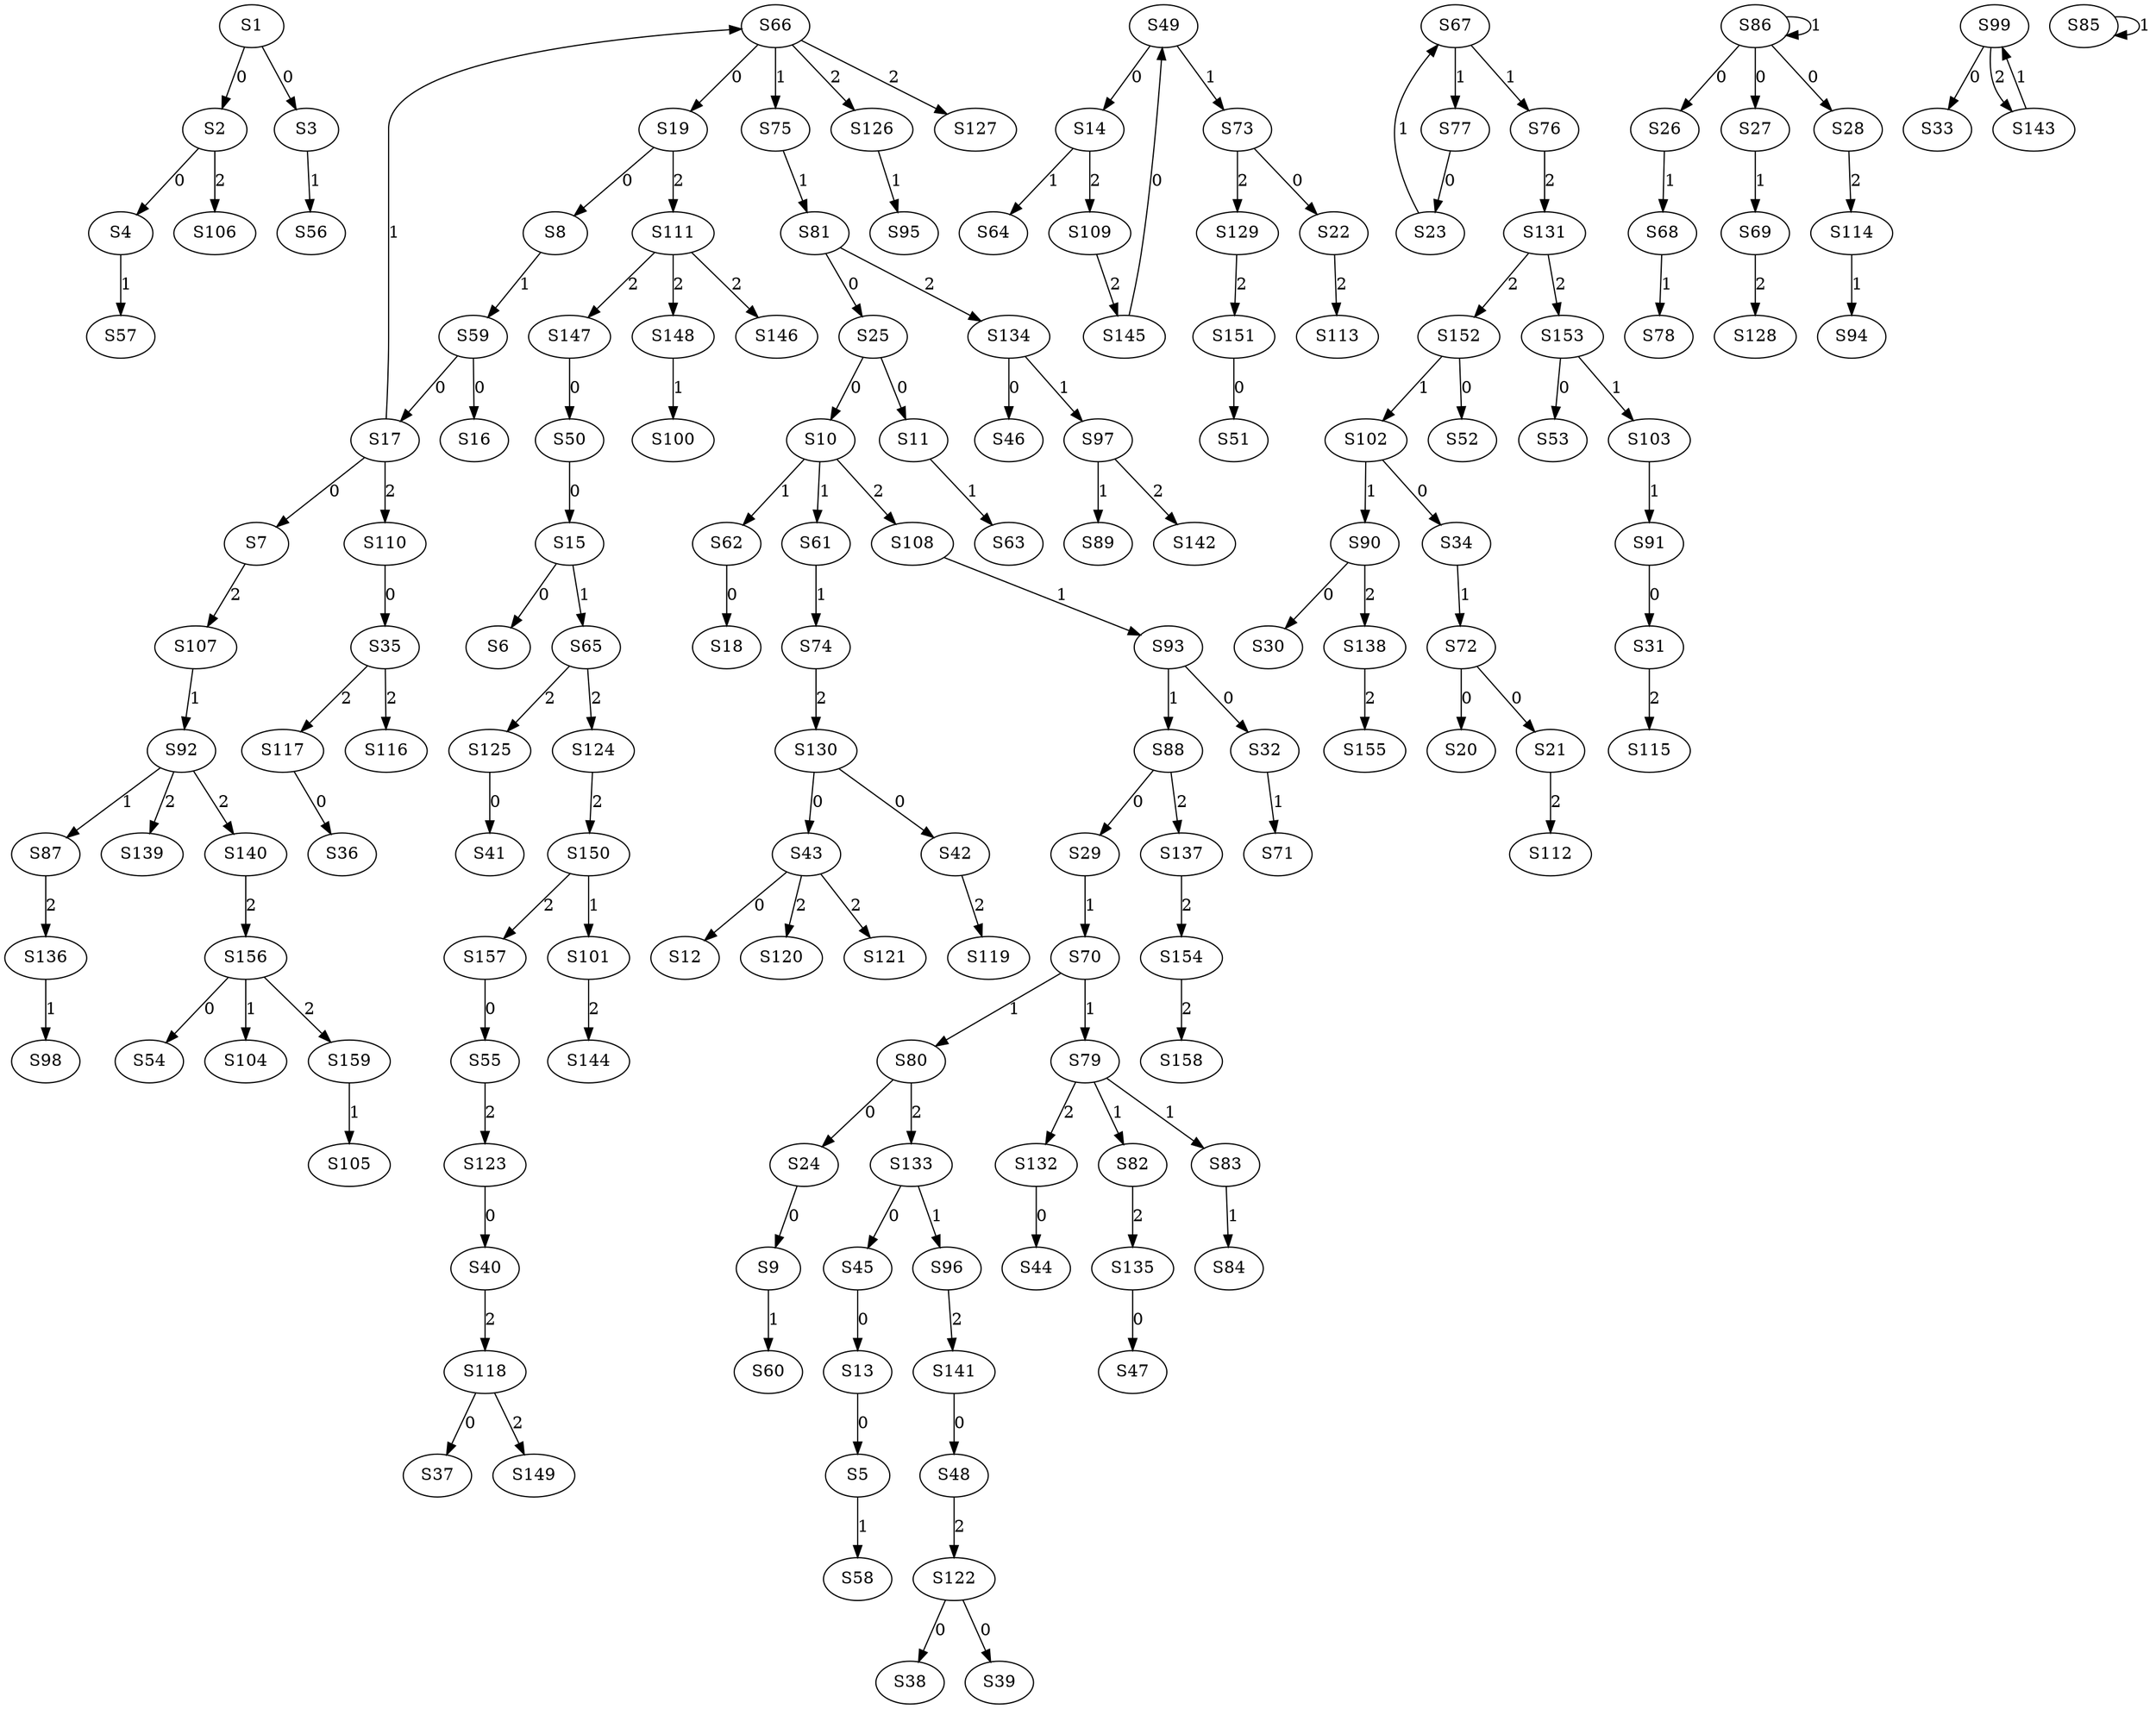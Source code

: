 strict digraph {
	S1 -> S2 [ label = 0 ];
	S1 -> S3 [ label = 0 ];
	S2 -> S4 [ label = 0 ];
	S13 -> S5 [ label = 0 ];
	S15 -> S6 [ label = 0 ];
	S17 -> S7 [ label = 0 ];
	S19 -> S8 [ label = 0 ];
	S24 -> S9 [ label = 0 ];
	S25 -> S10 [ label = 0 ];
	S25 -> S11 [ label = 0 ];
	S43 -> S12 [ label = 0 ];
	S45 -> S13 [ label = 0 ];
	S49 -> S14 [ label = 0 ];
	S50 -> S15 [ label = 0 ];
	S59 -> S16 [ label = 0 ];
	S59 -> S17 [ label = 0 ];
	S62 -> S18 [ label = 0 ];
	S66 -> S19 [ label = 0 ];
	S72 -> S20 [ label = 0 ];
	S72 -> S21 [ label = 0 ];
	S73 -> S22 [ label = 0 ];
	S77 -> S23 [ label = 0 ];
	S80 -> S24 [ label = 0 ];
	S81 -> S25 [ label = 0 ];
	S86 -> S26 [ label = 0 ];
	S86 -> S27 [ label = 0 ];
	S86 -> S28 [ label = 0 ];
	S88 -> S29 [ label = 0 ];
	S90 -> S30 [ label = 0 ];
	S91 -> S31 [ label = 0 ];
	S93 -> S32 [ label = 0 ];
	S99 -> S33 [ label = 0 ];
	S102 -> S34 [ label = 0 ];
	S110 -> S35 [ label = 0 ];
	S117 -> S36 [ label = 0 ];
	S118 -> S37 [ label = 0 ];
	S122 -> S38 [ label = 0 ];
	S122 -> S39 [ label = 0 ];
	S123 -> S40 [ label = 0 ];
	S125 -> S41 [ label = 0 ];
	S130 -> S42 [ label = 0 ];
	S130 -> S43 [ label = 0 ];
	S132 -> S44 [ label = 0 ];
	S133 -> S45 [ label = 0 ];
	S134 -> S46 [ label = 0 ];
	S135 -> S47 [ label = 0 ];
	S141 -> S48 [ label = 0 ];
	S145 -> S49 [ label = 0 ];
	S147 -> S50 [ label = 0 ];
	S151 -> S51 [ label = 0 ];
	S152 -> S52 [ label = 0 ];
	S153 -> S53 [ label = 0 ];
	S156 -> S54 [ label = 0 ];
	S157 -> S55 [ label = 0 ];
	S3 -> S56 [ label = 1 ];
	S4 -> S57 [ label = 1 ];
	S5 -> S58 [ label = 1 ];
	S8 -> S59 [ label = 1 ];
	S9 -> S60 [ label = 1 ];
	S10 -> S61 [ label = 1 ];
	S10 -> S62 [ label = 1 ];
	S11 -> S63 [ label = 1 ];
	S14 -> S64 [ label = 1 ];
	S15 -> S65 [ label = 1 ];
	S17 -> S66 [ label = 1 ];
	S23 -> S67 [ label = 1 ];
	S26 -> S68 [ label = 1 ];
	S27 -> S69 [ label = 1 ];
	S29 -> S70 [ label = 1 ];
	S32 -> S71 [ label = 1 ];
	S34 -> S72 [ label = 1 ];
	S49 -> S73 [ label = 1 ];
	S61 -> S74 [ label = 1 ];
	S66 -> S75 [ label = 1 ];
	S67 -> S76 [ label = 1 ];
	S67 -> S77 [ label = 1 ];
	S68 -> S78 [ label = 1 ];
	S70 -> S79 [ label = 1 ];
	S70 -> S80 [ label = 1 ];
	S75 -> S81 [ label = 1 ];
	S79 -> S82 [ label = 1 ];
	S79 -> S83 [ label = 1 ];
	S83 -> S84 [ label = 1 ];
	S85 -> S85 [ label = 1 ];
	S86 -> S86 [ label = 1 ];
	S92 -> S87 [ label = 1 ];
	S93 -> S88 [ label = 1 ];
	S97 -> S89 [ label = 1 ];
	S102 -> S90 [ label = 1 ];
	S103 -> S91 [ label = 1 ];
	S107 -> S92 [ label = 1 ];
	S108 -> S93 [ label = 1 ];
	S114 -> S94 [ label = 1 ];
	S126 -> S95 [ label = 1 ];
	S133 -> S96 [ label = 1 ];
	S134 -> S97 [ label = 1 ];
	S136 -> S98 [ label = 1 ];
	S143 -> S99 [ label = 1 ];
	S148 -> S100 [ label = 1 ];
	S150 -> S101 [ label = 1 ];
	S152 -> S102 [ label = 1 ];
	S153 -> S103 [ label = 1 ];
	S156 -> S104 [ label = 1 ];
	S159 -> S105 [ label = 1 ];
	S2 -> S106 [ label = 2 ];
	S7 -> S107 [ label = 2 ];
	S10 -> S108 [ label = 2 ];
	S14 -> S109 [ label = 2 ];
	S17 -> S110 [ label = 2 ];
	S19 -> S111 [ label = 2 ];
	S21 -> S112 [ label = 2 ];
	S22 -> S113 [ label = 2 ];
	S28 -> S114 [ label = 2 ];
	S31 -> S115 [ label = 2 ];
	S35 -> S116 [ label = 2 ];
	S35 -> S117 [ label = 2 ];
	S40 -> S118 [ label = 2 ];
	S42 -> S119 [ label = 2 ];
	S43 -> S120 [ label = 2 ];
	S43 -> S121 [ label = 2 ];
	S48 -> S122 [ label = 2 ];
	S55 -> S123 [ label = 2 ];
	S65 -> S124 [ label = 2 ];
	S65 -> S125 [ label = 2 ];
	S66 -> S126 [ label = 2 ];
	S66 -> S127 [ label = 2 ];
	S69 -> S128 [ label = 2 ];
	S73 -> S129 [ label = 2 ];
	S74 -> S130 [ label = 2 ];
	S76 -> S131 [ label = 2 ];
	S79 -> S132 [ label = 2 ];
	S80 -> S133 [ label = 2 ];
	S81 -> S134 [ label = 2 ];
	S82 -> S135 [ label = 2 ];
	S87 -> S136 [ label = 2 ];
	S88 -> S137 [ label = 2 ];
	S90 -> S138 [ label = 2 ];
	S92 -> S139 [ label = 2 ];
	S92 -> S140 [ label = 2 ];
	S96 -> S141 [ label = 2 ];
	S97 -> S142 [ label = 2 ];
	S99 -> S143 [ label = 2 ];
	S101 -> S144 [ label = 2 ];
	S109 -> S145 [ label = 2 ];
	S111 -> S146 [ label = 2 ];
	S111 -> S147 [ label = 2 ];
	S111 -> S148 [ label = 2 ];
	S118 -> S149 [ label = 2 ];
	S124 -> S150 [ label = 2 ];
	S129 -> S151 [ label = 2 ];
	S131 -> S152 [ label = 2 ];
	S131 -> S153 [ label = 2 ];
	S137 -> S154 [ label = 2 ];
	S138 -> S155 [ label = 2 ];
	S140 -> S156 [ label = 2 ];
	S150 -> S157 [ label = 2 ];
	S154 -> S158 [ label = 2 ];
	S156 -> S159 [ label = 2 ];
}